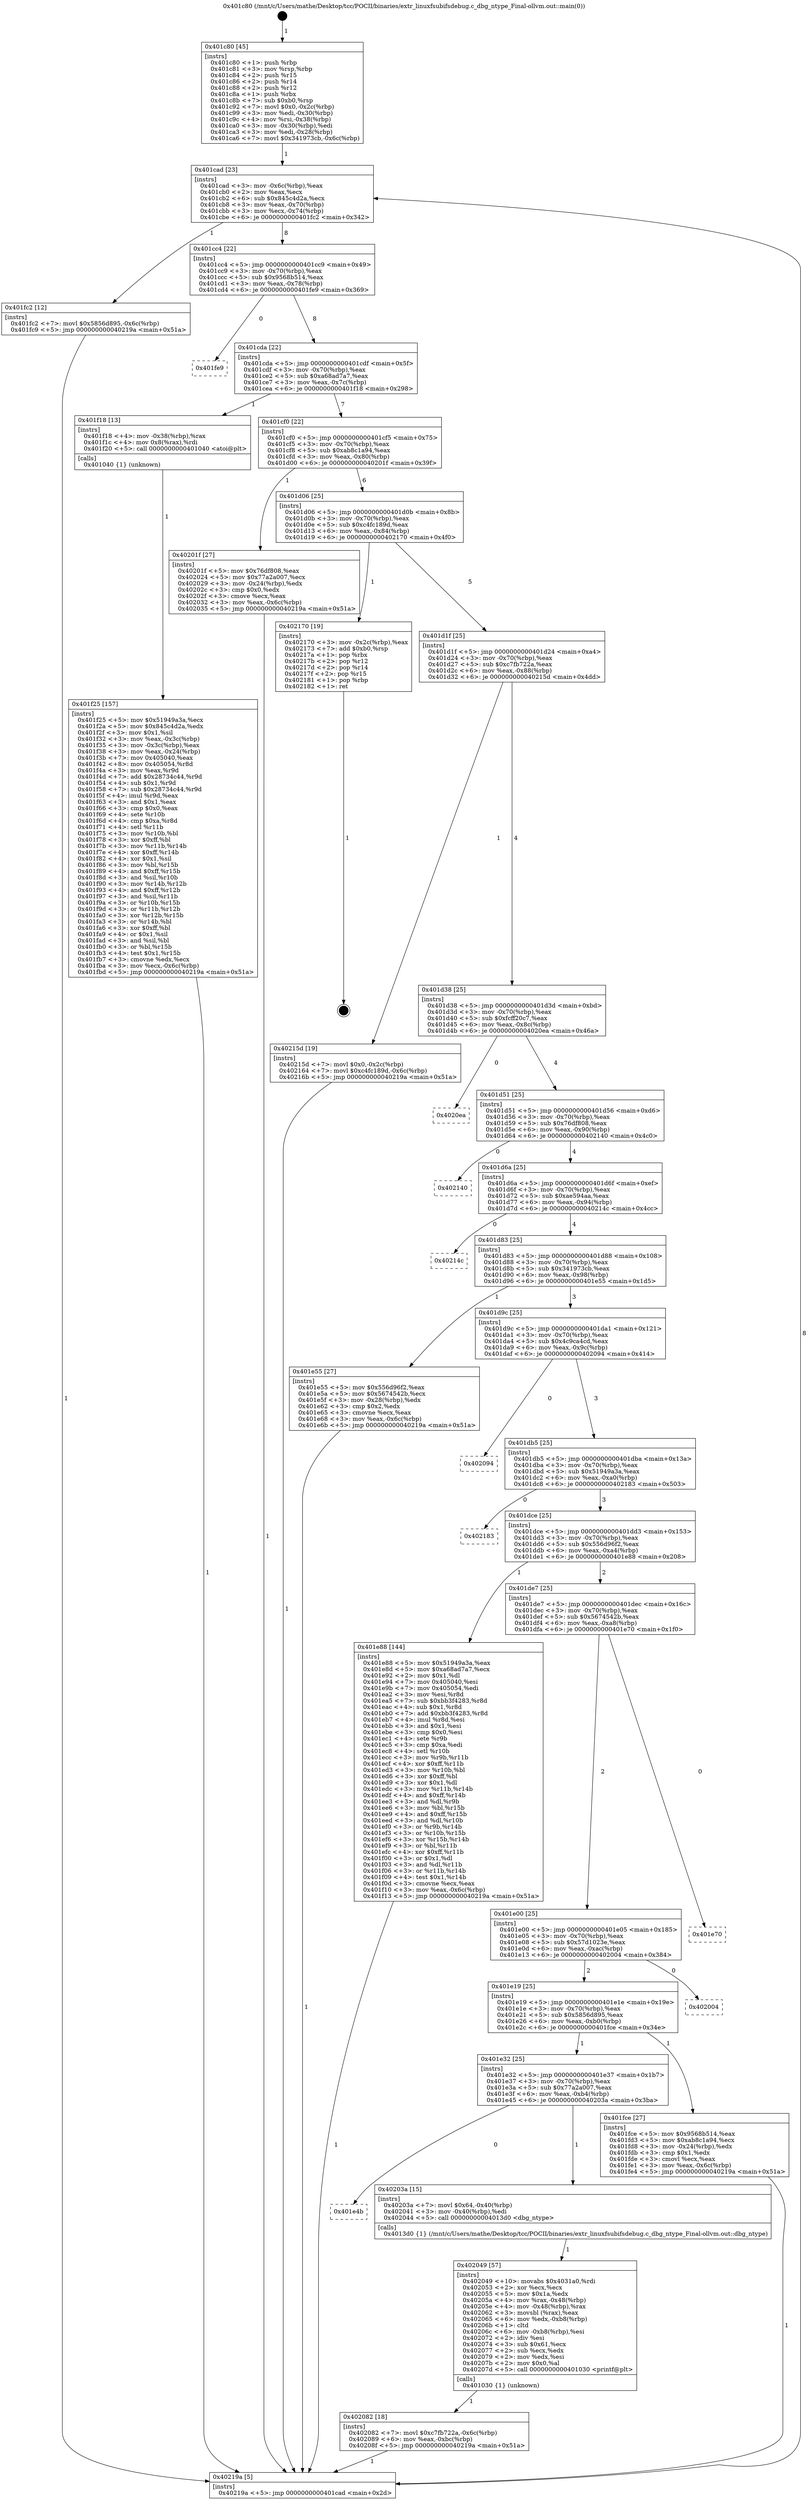 digraph "0x401c80" {
  label = "0x401c80 (/mnt/c/Users/mathe/Desktop/tcc/POCII/binaries/extr_linuxfsubifsdebug.c_dbg_ntype_Final-ollvm.out::main(0))"
  labelloc = "t"
  node[shape=record]

  Entry [label="",width=0.3,height=0.3,shape=circle,fillcolor=black,style=filled]
  "0x401cad" [label="{
     0x401cad [23]\l
     | [instrs]\l
     &nbsp;&nbsp;0x401cad \<+3\>: mov -0x6c(%rbp),%eax\l
     &nbsp;&nbsp;0x401cb0 \<+2\>: mov %eax,%ecx\l
     &nbsp;&nbsp;0x401cb2 \<+6\>: sub $0x845c4d2a,%ecx\l
     &nbsp;&nbsp;0x401cb8 \<+3\>: mov %eax,-0x70(%rbp)\l
     &nbsp;&nbsp;0x401cbb \<+3\>: mov %ecx,-0x74(%rbp)\l
     &nbsp;&nbsp;0x401cbe \<+6\>: je 0000000000401fc2 \<main+0x342\>\l
  }"]
  "0x401fc2" [label="{
     0x401fc2 [12]\l
     | [instrs]\l
     &nbsp;&nbsp;0x401fc2 \<+7\>: movl $0x5856d895,-0x6c(%rbp)\l
     &nbsp;&nbsp;0x401fc9 \<+5\>: jmp 000000000040219a \<main+0x51a\>\l
  }"]
  "0x401cc4" [label="{
     0x401cc4 [22]\l
     | [instrs]\l
     &nbsp;&nbsp;0x401cc4 \<+5\>: jmp 0000000000401cc9 \<main+0x49\>\l
     &nbsp;&nbsp;0x401cc9 \<+3\>: mov -0x70(%rbp),%eax\l
     &nbsp;&nbsp;0x401ccc \<+5\>: sub $0x9568b514,%eax\l
     &nbsp;&nbsp;0x401cd1 \<+3\>: mov %eax,-0x78(%rbp)\l
     &nbsp;&nbsp;0x401cd4 \<+6\>: je 0000000000401fe9 \<main+0x369\>\l
  }"]
  Exit [label="",width=0.3,height=0.3,shape=circle,fillcolor=black,style=filled,peripheries=2]
  "0x401fe9" [label="{
     0x401fe9\l
  }", style=dashed]
  "0x401cda" [label="{
     0x401cda [22]\l
     | [instrs]\l
     &nbsp;&nbsp;0x401cda \<+5\>: jmp 0000000000401cdf \<main+0x5f\>\l
     &nbsp;&nbsp;0x401cdf \<+3\>: mov -0x70(%rbp),%eax\l
     &nbsp;&nbsp;0x401ce2 \<+5\>: sub $0xa68ad7a7,%eax\l
     &nbsp;&nbsp;0x401ce7 \<+3\>: mov %eax,-0x7c(%rbp)\l
     &nbsp;&nbsp;0x401cea \<+6\>: je 0000000000401f18 \<main+0x298\>\l
  }"]
  "0x402082" [label="{
     0x402082 [18]\l
     | [instrs]\l
     &nbsp;&nbsp;0x402082 \<+7\>: movl $0xc7fb722a,-0x6c(%rbp)\l
     &nbsp;&nbsp;0x402089 \<+6\>: mov %eax,-0xbc(%rbp)\l
     &nbsp;&nbsp;0x40208f \<+5\>: jmp 000000000040219a \<main+0x51a\>\l
  }"]
  "0x401f18" [label="{
     0x401f18 [13]\l
     | [instrs]\l
     &nbsp;&nbsp;0x401f18 \<+4\>: mov -0x38(%rbp),%rax\l
     &nbsp;&nbsp;0x401f1c \<+4\>: mov 0x8(%rax),%rdi\l
     &nbsp;&nbsp;0x401f20 \<+5\>: call 0000000000401040 \<atoi@plt\>\l
     | [calls]\l
     &nbsp;&nbsp;0x401040 \{1\} (unknown)\l
  }"]
  "0x401cf0" [label="{
     0x401cf0 [22]\l
     | [instrs]\l
     &nbsp;&nbsp;0x401cf0 \<+5\>: jmp 0000000000401cf5 \<main+0x75\>\l
     &nbsp;&nbsp;0x401cf5 \<+3\>: mov -0x70(%rbp),%eax\l
     &nbsp;&nbsp;0x401cf8 \<+5\>: sub $0xab8c1a94,%eax\l
     &nbsp;&nbsp;0x401cfd \<+3\>: mov %eax,-0x80(%rbp)\l
     &nbsp;&nbsp;0x401d00 \<+6\>: je 000000000040201f \<main+0x39f\>\l
  }"]
  "0x402049" [label="{
     0x402049 [57]\l
     | [instrs]\l
     &nbsp;&nbsp;0x402049 \<+10\>: movabs $0x4031a0,%rdi\l
     &nbsp;&nbsp;0x402053 \<+2\>: xor %ecx,%ecx\l
     &nbsp;&nbsp;0x402055 \<+5\>: mov $0x1a,%edx\l
     &nbsp;&nbsp;0x40205a \<+4\>: mov %rax,-0x48(%rbp)\l
     &nbsp;&nbsp;0x40205e \<+4\>: mov -0x48(%rbp),%rax\l
     &nbsp;&nbsp;0x402062 \<+3\>: movsbl (%rax),%eax\l
     &nbsp;&nbsp;0x402065 \<+6\>: mov %edx,-0xb8(%rbp)\l
     &nbsp;&nbsp;0x40206b \<+1\>: cltd\l
     &nbsp;&nbsp;0x40206c \<+6\>: mov -0xb8(%rbp),%esi\l
     &nbsp;&nbsp;0x402072 \<+2\>: idiv %esi\l
     &nbsp;&nbsp;0x402074 \<+3\>: sub $0x61,%ecx\l
     &nbsp;&nbsp;0x402077 \<+2\>: sub %ecx,%edx\l
     &nbsp;&nbsp;0x402079 \<+2\>: mov %edx,%esi\l
     &nbsp;&nbsp;0x40207b \<+2\>: mov $0x0,%al\l
     &nbsp;&nbsp;0x40207d \<+5\>: call 0000000000401030 \<printf@plt\>\l
     | [calls]\l
     &nbsp;&nbsp;0x401030 \{1\} (unknown)\l
  }"]
  "0x40201f" [label="{
     0x40201f [27]\l
     | [instrs]\l
     &nbsp;&nbsp;0x40201f \<+5\>: mov $0x76df808,%eax\l
     &nbsp;&nbsp;0x402024 \<+5\>: mov $0x77a2a007,%ecx\l
     &nbsp;&nbsp;0x402029 \<+3\>: mov -0x24(%rbp),%edx\l
     &nbsp;&nbsp;0x40202c \<+3\>: cmp $0x0,%edx\l
     &nbsp;&nbsp;0x40202f \<+3\>: cmove %ecx,%eax\l
     &nbsp;&nbsp;0x402032 \<+3\>: mov %eax,-0x6c(%rbp)\l
     &nbsp;&nbsp;0x402035 \<+5\>: jmp 000000000040219a \<main+0x51a\>\l
  }"]
  "0x401d06" [label="{
     0x401d06 [25]\l
     | [instrs]\l
     &nbsp;&nbsp;0x401d06 \<+5\>: jmp 0000000000401d0b \<main+0x8b\>\l
     &nbsp;&nbsp;0x401d0b \<+3\>: mov -0x70(%rbp),%eax\l
     &nbsp;&nbsp;0x401d0e \<+5\>: sub $0xc4fc189d,%eax\l
     &nbsp;&nbsp;0x401d13 \<+6\>: mov %eax,-0x84(%rbp)\l
     &nbsp;&nbsp;0x401d19 \<+6\>: je 0000000000402170 \<main+0x4f0\>\l
  }"]
  "0x401e4b" [label="{
     0x401e4b\l
  }", style=dashed]
  "0x402170" [label="{
     0x402170 [19]\l
     | [instrs]\l
     &nbsp;&nbsp;0x402170 \<+3\>: mov -0x2c(%rbp),%eax\l
     &nbsp;&nbsp;0x402173 \<+7\>: add $0xb0,%rsp\l
     &nbsp;&nbsp;0x40217a \<+1\>: pop %rbx\l
     &nbsp;&nbsp;0x40217b \<+2\>: pop %r12\l
     &nbsp;&nbsp;0x40217d \<+2\>: pop %r14\l
     &nbsp;&nbsp;0x40217f \<+2\>: pop %r15\l
     &nbsp;&nbsp;0x402181 \<+1\>: pop %rbp\l
     &nbsp;&nbsp;0x402182 \<+1\>: ret\l
  }"]
  "0x401d1f" [label="{
     0x401d1f [25]\l
     | [instrs]\l
     &nbsp;&nbsp;0x401d1f \<+5\>: jmp 0000000000401d24 \<main+0xa4\>\l
     &nbsp;&nbsp;0x401d24 \<+3\>: mov -0x70(%rbp),%eax\l
     &nbsp;&nbsp;0x401d27 \<+5\>: sub $0xc7fb722a,%eax\l
     &nbsp;&nbsp;0x401d2c \<+6\>: mov %eax,-0x88(%rbp)\l
     &nbsp;&nbsp;0x401d32 \<+6\>: je 000000000040215d \<main+0x4dd\>\l
  }"]
  "0x40203a" [label="{
     0x40203a [15]\l
     | [instrs]\l
     &nbsp;&nbsp;0x40203a \<+7\>: movl $0x64,-0x40(%rbp)\l
     &nbsp;&nbsp;0x402041 \<+3\>: mov -0x40(%rbp),%edi\l
     &nbsp;&nbsp;0x402044 \<+5\>: call 00000000004013d0 \<dbg_ntype\>\l
     | [calls]\l
     &nbsp;&nbsp;0x4013d0 \{1\} (/mnt/c/Users/mathe/Desktop/tcc/POCII/binaries/extr_linuxfsubifsdebug.c_dbg_ntype_Final-ollvm.out::dbg_ntype)\l
  }"]
  "0x40215d" [label="{
     0x40215d [19]\l
     | [instrs]\l
     &nbsp;&nbsp;0x40215d \<+7\>: movl $0x0,-0x2c(%rbp)\l
     &nbsp;&nbsp;0x402164 \<+7\>: movl $0xc4fc189d,-0x6c(%rbp)\l
     &nbsp;&nbsp;0x40216b \<+5\>: jmp 000000000040219a \<main+0x51a\>\l
  }"]
  "0x401d38" [label="{
     0x401d38 [25]\l
     | [instrs]\l
     &nbsp;&nbsp;0x401d38 \<+5\>: jmp 0000000000401d3d \<main+0xbd\>\l
     &nbsp;&nbsp;0x401d3d \<+3\>: mov -0x70(%rbp),%eax\l
     &nbsp;&nbsp;0x401d40 \<+5\>: sub $0xfcff20c7,%eax\l
     &nbsp;&nbsp;0x401d45 \<+6\>: mov %eax,-0x8c(%rbp)\l
     &nbsp;&nbsp;0x401d4b \<+6\>: je 00000000004020ea \<main+0x46a\>\l
  }"]
  "0x401e32" [label="{
     0x401e32 [25]\l
     | [instrs]\l
     &nbsp;&nbsp;0x401e32 \<+5\>: jmp 0000000000401e37 \<main+0x1b7\>\l
     &nbsp;&nbsp;0x401e37 \<+3\>: mov -0x70(%rbp),%eax\l
     &nbsp;&nbsp;0x401e3a \<+5\>: sub $0x77a2a007,%eax\l
     &nbsp;&nbsp;0x401e3f \<+6\>: mov %eax,-0xb4(%rbp)\l
     &nbsp;&nbsp;0x401e45 \<+6\>: je 000000000040203a \<main+0x3ba\>\l
  }"]
  "0x4020ea" [label="{
     0x4020ea\l
  }", style=dashed]
  "0x401d51" [label="{
     0x401d51 [25]\l
     | [instrs]\l
     &nbsp;&nbsp;0x401d51 \<+5\>: jmp 0000000000401d56 \<main+0xd6\>\l
     &nbsp;&nbsp;0x401d56 \<+3\>: mov -0x70(%rbp),%eax\l
     &nbsp;&nbsp;0x401d59 \<+5\>: sub $0x76df808,%eax\l
     &nbsp;&nbsp;0x401d5e \<+6\>: mov %eax,-0x90(%rbp)\l
     &nbsp;&nbsp;0x401d64 \<+6\>: je 0000000000402140 \<main+0x4c0\>\l
  }"]
  "0x401fce" [label="{
     0x401fce [27]\l
     | [instrs]\l
     &nbsp;&nbsp;0x401fce \<+5\>: mov $0x9568b514,%eax\l
     &nbsp;&nbsp;0x401fd3 \<+5\>: mov $0xab8c1a94,%ecx\l
     &nbsp;&nbsp;0x401fd8 \<+3\>: mov -0x24(%rbp),%edx\l
     &nbsp;&nbsp;0x401fdb \<+3\>: cmp $0x1,%edx\l
     &nbsp;&nbsp;0x401fde \<+3\>: cmovl %ecx,%eax\l
     &nbsp;&nbsp;0x401fe1 \<+3\>: mov %eax,-0x6c(%rbp)\l
     &nbsp;&nbsp;0x401fe4 \<+5\>: jmp 000000000040219a \<main+0x51a\>\l
  }"]
  "0x402140" [label="{
     0x402140\l
  }", style=dashed]
  "0x401d6a" [label="{
     0x401d6a [25]\l
     | [instrs]\l
     &nbsp;&nbsp;0x401d6a \<+5\>: jmp 0000000000401d6f \<main+0xef\>\l
     &nbsp;&nbsp;0x401d6f \<+3\>: mov -0x70(%rbp),%eax\l
     &nbsp;&nbsp;0x401d72 \<+5\>: sub $0xae594aa,%eax\l
     &nbsp;&nbsp;0x401d77 \<+6\>: mov %eax,-0x94(%rbp)\l
     &nbsp;&nbsp;0x401d7d \<+6\>: je 000000000040214c \<main+0x4cc\>\l
  }"]
  "0x401e19" [label="{
     0x401e19 [25]\l
     | [instrs]\l
     &nbsp;&nbsp;0x401e19 \<+5\>: jmp 0000000000401e1e \<main+0x19e\>\l
     &nbsp;&nbsp;0x401e1e \<+3\>: mov -0x70(%rbp),%eax\l
     &nbsp;&nbsp;0x401e21 \<+5\>: sub $0x5856d895,%eax\l
     &nbsp;&nbsp;0x401e26 \<+6\>: mov %eax,-0xb0(%rbp)\l
     &nbsp;&nbsp;0x401e2c \<+6\>: je 0000000000401fce \<main+0x34e\>\l
  }"]
  "0x40214c" [label="{
     0x40214c\l
  }", style=dashed]
  "0x401d83" [label="{
     0x401d83 [25]\l
     | [instrs]\l
     &nbsp;&nbsp;0x401d83 \<+5\>: jmp 0000000000401d88 \<main+0x108\>\l
     &nbsp;&nbsp;0x401d88 \<+3\>: mov -0x70(%rbp),%eax\l
     &nbsp;&nbsp;0x401d8b \<+5\>: sub $0x341973cb,%eax\l
     &nbsp;&nbsp;0x401d90 \<+6\>: mov %eax,-0x98(%rbp)\l
     &nbsp;&nbsp;0x401d96 \<+6\>: je 0000000000401e55 \<main+0x1d5\>\l
  }"]
  "0x402004" [label="{
     0x402004\l
  }", style=dashed]
  "0x401e55" [label="{
     0x401e55 [27]\l
     | [instrs]\l
     &nbsp;&nbsp;0x401e55 \<+5\>: mov $0x556d96f2,%eax\l
     &nbsp;&nbsp;0x401e5a \<+5\>: mov $0x5674542b,%ecx\l
     &nbsp;&nbsp;0x401e5f \<+3\>: mov -0x28(%rbp),%edx\l
     &nbsp;&nbsp;0x401e62 \<+3\>: cmp $0x2,%edx\l
     &nbsp;&nbsp;0x401e65 \<+3\>: cmovne %ecx,%eax\l
     &nbsp;&nbsp;0x401e68 \<+3\>: mov %eax,-0x6c(%rbp)\l
     &nbsp;&nbsp;0x401e6b \<+5\>: jmp 000000000040219a \<main+0x51a\>\l
  }"]
  "0x401d9c" [label="{
     0x401d9c [25]\l
     | [instrs]\l
     &nbsp;&nbsp;0x401d9c \<+5\>: jmp 0000000000401da1 \<main+0x121\>\l
     &nbsp;&nbsp;0x401da1 \<+3\>: mov -0x70(%rbp),%eax\l
     &nbsp;&nbsp;0x401da4 \<+5\>: sub $0x4c9ca4cd,%eax\l
     &nbsp;&nbsp;0x401da9 \<+6\>: mov %eax,-0x9c(%rbp)\l
     &nbsp;&nbsp;0x401daf \<+6\>: je 0000000000402094 \<main+0x414\>\l
  }"]
  "0x40219a" [label="{
     0x40219a [5]\l
     | [instrs]\l
     &nbsp;&nbsp;0x40219a \<+5\>: jmp 0000000000401cad \<main+0x2d\>\l
  }"]
  "0x401c80" [label="{
     0x401c80 [45]\l
     | [instrs]\l
     &nbsp;&nbsp;0x401c80 \<+1\>: push %rbp\l
     &nbsp;&nbsp;0x401c81 \<+3\>: mov %rsp,%rbp\l
     &nbsp;&nbsp;0x401c84 \<+2\>: push %r15\l
     &nbsp;&nbsp;0x401c86 \<+2\>: push %r14\l
     &nbsp;&nbsp;0x401c88 \<+2\>: push %r12\l
     &nbsp;&nbsp;0x401c8a \<+1\>: push %rbx\l
     &nbsp;&nbsp;0x401c8b \<+7\>: sub $0xb0,%rsp\l
     &nbsp;&nbsp;0x401c92 \<+7\>: movl $0x0,-0x2c(%rbp)\l
     &nbsp;&nbsp;0x401c99 \<+3\>: mov %edi,-0x30(%rbp)\l
     &nbsp;&nbsp;0x401c9c \<+4\>: mov %rsi,-0x38(%rbp)\l
     &nbsp;&nbsp;0x401ca0 \<+3\>: mov -0x30(%rbp),%edi\l
     &nbsp;&nbsp;0x401ca3 \<+3\>: mov %edi,-0x28(%rbp)\l
     &nbsp;&nbsp;0x401ca6 \<+7\>: movl $0x341973cb,-0x6c(%rbp)\l
  }"]
  "0x401e00" [label="{
     0x401e00 [25]\l
     | [instrs]\l
     &nbsp;&nbsp;0x401e00 \<+5\>: jmp 0000000000401e05 \<main+0x185\>\l
     &nbsp;&nbsp;0x401e05 \<+3\>: mov -0x70(%rbp),%eax\l
     &nbsp;&nbsp;0x401e08 \<+5\>: sub $0x57d1023e,%eax\l
     &nbsp;&nbsp;0x401e0d \<+6\>: mov %eax,-0xac(%rbp)\l
     &nbsp;&nbsp;0x401e13 \<+6\>: je 0000000000402004 \<main+0x384\>\l
  }"]
  "0x402094" [label="{
     0x402094\l
  }", style=dashed]
  "0x401db5" [label="{
     0x401db5 [25]\l
     | [instrs]\l
     &nbsp;&nbsp;0x401db5 \<+5\>: jmp 0000000000401dba \<main+0x13a\>\l
     &nbsp;&nbsp;0x401dba \<+3\>: mov -0x70(%rbp),%eax\l
     &nbsp;&nbsp;0x401dbd \<+5\>: sub $0x51949a3a,%eax\l
     &nbsp;&nbsp;0x401dc2 \<+6\>: mov %eax,-0xa0(%rbp)\l
     &nbsp;&nbsp;0x401dc8 \<+6\>: je 0000000000402183 \<main+0x503\>\l
  }"]
  "0x401e70" [label="{
     0x401e70\l
  }", style=dashed]
  "0x402183" [label="{
     0x402183\l
  }", style=dashed]
  "0x401dce" [label="{
     0x401dce [25]\l
     | [instrs]\l
     &nbsp;&nbsp;0x401dce \<+5\>: jmp 0000000000401dd3 \<main+0x153\>\l
     &nbsp;&nbsp;0x401dd3 \<+3\>: mov -0x70(%rbp),%eax\l
     &nbsp;&nbsp;0x401dd6 \<+5\>: sub $0x556d96f2,%eax\l
     &nbsp;&nbsp;0x401ddb \<+6\>: mov %eax,-0xa4(%rbp)\l
     &nbsp;&nbsp;0x401de1 \<+6\>: je 0000000000401e88 \<main+0x208\>\l
  }"]
  "0x401f25" [label="{
     0x401f25 [157]\l
     | [instrs]\l
     &nbsp;&nbsp;0x401f25 \<+5\>: mov $0x51949a3a,%ecx\l
     &nbsp;&nbsp;0x401f2a \<+5\>: mov $0x845c4d2a,%edx\l
     &nbsp;&nbsp;0x401f2f \<+3\>: mov $0x1,%sil\l
     &nbsp;&nbsp;0x401f32 \<+3\>: mov %eax,-0x3c(%rbp)\l
     &nbsp;&nbsp;0x401f35 \<+3\>: mov -0x3c(%rbp),%eax\l
     &nbsp;&nbsp;0x401f38 \<+3\>: mov %eax,-0x24(%rbp)\l
     &nbsp;&nbsp;0x401f3b \<+7\>: mov 0x405040,%eax\l
     &nbsp;&nbsp;0x401f42 \<+8\>: mov 0x405054,%r8d\l
     &nbsp;&nbsp;0x401f4a \<+3\>: mov %eax,%r9d\l
     &nbsp;&nbsp;0x401f4d \<+7\>: add $0x28734c44,%r9d\l
     &nbsp;&nbsp;0x401f54 \<+4\>: sub $0x1,%r9d\l
     &nbsp;&nbsp;0x401f58 \<+7\>: sub $0x28734c44,%r9d\l
     &nbsp;&nbsp;0x401f5f \<+4\>: imul %r9d,%eax\l
     &nbsp;&nbsp;0x401f63 \<+3\>: and $0x1,%eax\l
     &nbsp;&nbsp;0x401f66 \<+3\>: cmp $0x0,%eax\l
     &nbsp;&nbsp;0x401f69 \<+4\>: sete %r10b\l
     &nbsp;&nbsp;0x401f6d \<+4\>: cmp $0xa,%r8d\l
     &nbsp;&nbsp;0x401f71 \<+4\>: setl %r11b\l
     &nbsp;&nbsp;0x401f75 \<+3\>: mov %r10b,%bl\l
     &nbsp;&nbsp;0x401f78 \<+3\>: xor $0xff,%bl\l
     &nbsp;&nbsp;0x401f7b \<+3\>: mov %r11b,%r14b\l
     &nbsp;&nbsp;0x401f7e \<+4\>: xor $0xff,%r14b\l
     &nbsp;&nbsp;0x401f82 \<+4\>: xor $0x1,%sil\l
     &nbsp;&nbsp;0x401f86 \<+3\>: mov %bl,%r15b\l
     &nbsp;&nbsp;0x401f89 \<+4\>: and $0xff,%r15b\l
     &nbsp;&nbsp;0x401f8d \<+3\>: and %sil,%r10b\l
     &nbsp;&nbsp;0x401f90 \<+3\>: mov %r14b,%r12b\l
     &nbsp;&nbsp;0x401f93 \<+4\>: and $0xff,%r12b\l
     &nbsp;&nbsp;0x401f97 \<+3\>: and %sil,%r11b\l
     &nbsp;&nbsp;0x401f9a \<+3\>: or %r10b,%r15b\l
     &nbsp;&nbsp;0x401f9d \<+3\>: or %r11b,%r12b\l
     &nbsp;&nbsp;0x401fa0 \<+3\>: xor %r12b,%r15b\l
     &nbsp;&nbsp;0x401fa3 \<+3\>: or %r14b,%bl\l
     &nbsp;&nbsp;0x401fa6 \<+3\>: xor $0xff,%bl\l
     &nbsp;&nbsp;0x401fa9 \<+4\>: or $0x1,%sil\l
     &nbsp;&nbsp;0x401fad \<+3\>: and %sil,%bl\l
     &nbsp;&nbsp;0x401fb0 \<+3\>: or %bl,%r15b\l
     &nbsp;&nbsp;0x401fb3 \<+4\>: test $0x1,%r15b\l
     &nbsp;&nbsp;0x401fb7 \<+3\>: cmovne %edx,%ecx\l
     &nbsp;&nbsp;0x401fba \<+3\>: mov %ecx,-0x6c(%rbp)\l
     &nbsp;&nbsp;0x401fbd \<+5\>: jmp 000000000040219a \<main+0x51a\>\l
  }"]
  "0x401e88" [label="{
     0x401e88 [144]\l
     | [instrs]\l
     &nbsp;&nbsp;0x401e88 \<+5\>: mov $0x51949a3a,%eax\l
     &nbsp;&nbsp;0x401e8d \<+5\>: mov $0xa68ad7a7,%ecx\l
     &nbsp;&nbsp;0x401e92 \<+2\>: mov $0x1,%dl\l
     &nbsp;&nbsp;0x401e94 \<+7\>: mov 0x405040,%esi\l
     &nbsp;&nbsp;0x401e9b \<+7\>: mov 0x405054,%edi\l
     &nbsp;&nbsp;0x401ea2 \<+3\>: mov %esi,%r8d\l
     &nbsp;&nbsp;0x401ea5 \<+7\>: sub $0xbb3f4283,%r8d\l
     &nbsp;&nbsp;0x401eac \<+4\>: sub $0x1,%r8d\l
     &nbsp;&nbsp;0x401eb0 \<+7\>: add $0xbb3f4283,%r8d\l
     &nbsp;&nbsp;0x401eb7 \<+4\>: imul %r8d,%esi\l
     &nbsp;&nbsp;0x401ebb \<+3\>: and $0x1,%esi\l
     &nbsp;&nbsp;0x401ebe \<+3\>: cmp $0x0,%esi\l
     &nbsp;&nbsp;0x401ec1 \<+4\>: sete %r9b\l
     &nbsp;&nbsp;0x401ec5 \<+3\>: cmp $0xa,%edi\l
     &nbsp;&nbsp;0x401ec8 \<+4\>: setl %r10b\l
     &nbsp;&nbsp;0x401ecc \<+3\>: mov %r9b,%r11b\l
     &nbsp;&nbsp;0x401ecf \<+4\>: xor $0xff,%r11b\l
     &nbsp;&nbsp;0x401ed3 \<+3\>: mov %r10b,%bl\l
     &nbsp;&nbsp;0x401ed6 \<+3\>: xor $0xff,%bl\l
     &nbsp;&nbsp;0x401ed9 \<+3\>: xor $0x1,%dl\l
     &nbsp;&nbsp;0x401edc \<+3\>: mov %r11b,%r14b\l
     &nbsp;&nbsp;0x401edf \<+4\>: and $0xff,%r14b\l
     &nbsp;&nbsp;0x401ee3 \<+3\>: and %dl,%r9b\l
     &nbsp;&nbsp;0x401ee6 \<+3\>: mov %bl,%r15b\l
     &nbsp;&nbsp;0x401ee9 \<+4\>: and $0xff,%r15b\l
     &nbsp;&nbsp;0x401eed \<+3\>: and %dl,%r10b\l
     &nbsp;&nbsp;0x401ef0 \<+3\>: or %r9b,%r14b\l
     &nbsp;&nbsp;0x401ef3 \<+3\>: or %r10b,%r15b\l
     &nbsp;&nbsp;0x401ef6 \<+3\>: xor %r15b,%r14b\l
     &nbsp;&nbsp;0x401ef9 \<+3\>: or %bl,%r11b\l
     &nbsp;&nbsp;0x401efc \<+4\>: xor $0xff,%r11b\l
     &nbsp;&nbsp;0x401f00 \<+3\>: or $0x1,%dl\l
     &nbsp;&nbsp;0x401f03 \<+3\>: and %dl,%r11b\l
     &nbsp;&nbsp;0x401f06 \<+3\>: or %r11b,%r14b\l
     &nbsp;&nbsp;0x401f09 \<+4\>: test $0x1,%r14b\l
     &nbsp;&nbsp;0x401f0d \<+3\>: cmovne %ecx,%eax\l
     &nbsp;&nbsp;0x401f10 \<+3\>: mov %eax,-0x6c(%rbp)\l
     &nbsp;&nbsp;0x401f13 \<+5\>: jmp 000000000040219a \<main+0x51a\>\l
  }"]
  "0x401de7" [label="{
     0x401de7 [25]\l
     | [instrs]\l
     &nbsp;&nbsp;0x401de7 \<+5\>: jmp 0000000000401dec \<main+0x16c\>\l
     &nbsp;&nbsp;0x401dec \<+3\>: mov -0x70(%rbp),%eax\l
     &nbsp;&nbsp;0x401def \<+5\>: sub $0x5674542b,%eax\l
     &nbsp;&nbsp;0x401df4 \<+6\>: mov %eax,-0xa8(%rbp)\l
     &nbsp;&nbsp;0x401dfa \<+6\>: je 0000000000401e70 \<main+0x1f0\>\l
  }"]
  Entry -> "0x401c80" [label=" 1"]
  "0x401cad" -> "0x401fc2" [label=" 1"]
  "0x401cad" -> "0x401cc4" [label=" 8"]
  "0x402170" -> Exit [label=" 1"]
  "0x401cc4" -> "0x401fe9" [label=" 0"]
  "0x401cc4" -> "0x401cda" [label=" 8"]
  "0x40215d" -> "0x40219a" [label=" 1"]
  "0x401cda" -> "0x401f18" [label=" 1"]
  "0x401cda" -> "0x401cf0" [label=" 7"]
  "0x402082" -> "0x40219a" [label=" 1"]
  "0x401cf0" -> "0x40201f" [label=" 1"]
  "0x401cf0" -> "0x401d06" [label=" 6"]
  "0x402049" -> "0x402082" [label=" 1"]
  "0x401d06" -> "0x402170" [label=" 1"]
  "0x401d06" -> "0x401d1f" [label=" 5"]
  "0x40203a" -> "0x402049" [label=" 1"]
  "0x401d1f" -> "0x40215d" [label=" 1"]
  "0x401d1f" -> "0x401d38" [label=" 4"]
  "0x401e32" -> "0x401e4b" [label=" 0"]
  "0x401d38" -> "0x4020ea" [label=" 0"]
  "0x401d38" -> "0x401d51" [label=" 4"]
  "0x401e32" -> "0x40203a" [label=" 1"]
  "0x401d51" -> "0x402140" [label=" 0"]
  "0x401d51" -> "0x401d6a" [label=" 4"]
  "0x40201f" -> "0x40219a" [label=" 1"]
  "0x401d6a" -> "0x40214c" [label=" 0"]
  "0x401d6a" -> "0x401d83" [label=" 4"]
  "0x401e19" -> "0x401e32" [label=" 1"]
  "0x401d83" -> "0x401e55" [label=" 1"]
  "0x401d83" -> "0x401d9c" [label=" 3"]
  "0x401e55" -> "0x40219a" [label=" 1"]
  "0x401c80" -> "0x401cad" [label=" 1"]
  "0x40219a" -> "0x401cad" [label=" 8"]
  "0x401e19" -> "0x401fce" [label=" 1"]
  "0x401d9c" -> "0x402094" [label=" 0"]
  "0x401d9c" -> "0x401db5" [label=" 3"]
  "0x401e00" -> "0x401e19" [label=" 2"]
  "0x401db5" -> "0x402183" [label=" 0"]
  "0x401db5" -> "0x401dce" [label=" 3"]
  "0x401e00" -> "0x402004" [label=" 0"]
  "0x401dce" -> "0x401e88" [label=" 1"]
  "0x401dce" -> "0x401de7" [label=" 2"]
  "0x401e88" -> "0x40219a" [label=" 1"]
  "0x401f18" -> "0x401f25" [label=" 1"]
  "0x401f25" -> "0x40219a" [label=" 1"]
  "0x401fc2" -> "0x40219a" [label=" 1"]
  "0x401fce" -> "0x40219a" [label=" 1"]
  "0x401de7" -> "0x401e70" [label=" 0"]
  "0x401de7" -> "0x401e00" [label=" 2"]
}
